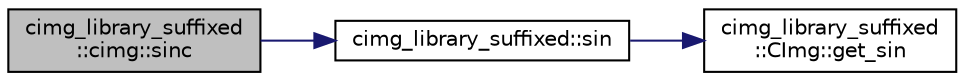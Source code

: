 digraph "cimg_library_suffixed::cimg::sinc"
{
 // INTERACTIVE_SVG=YES
  edge [fontname="Helvetica",fontsize="10",labelfontname="Helvetica",labelfontsize="10"];
  node [fontname="Helvetica",fontsize="10",shape=record];
  rankdir="LR";
  Node3468 [label="cimg_library_suffixed\l::cimg::sinc",height=0.2,width=0.4,color="black", fillcolor="grey75", style="filled", fontcolor="black"];
  Node3468 -> Node3469 [color="midnightblue",fontsize="10",style="solid",fontname="Helvetica"];
  Node3469 [label="cimg_library_suffixed::sin",height=0.2,width=0.4,color="black", fillcolor="white", style="filled",URL="$namespacecimg__library__suffixed.html#adadd90e3f405e206a38d01dc80e9be2d"];
  Node3469 -> Node3470 [color="midnightblue",fontsize="10",style="solid",fontname="Helvetica"];
  Node3470 [label="cimg_library_suffixed\l::CImg::get_sin",height=0.2,width=0.4,color="black", fillcolor="white", style="filled",URL="$structcimg__library__suffixed_1_1_c_img.html#ada2a306f3b37f5630573447fc9578124",tooltip="Compute the sine of each pixel value . "];
}
